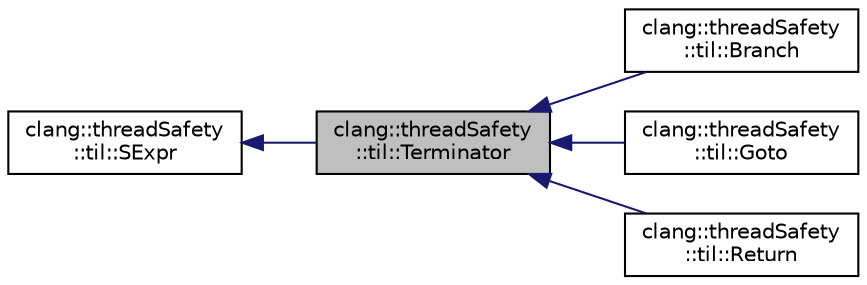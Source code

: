 digraph "clang::threadSafety::til::Terminator"
{
 // LATEX_PDF_SIZE
  bgcolor="transparent";
  edge [fontname="Helvetica",fontsize="10",labelfontname="Helvetica",labelfontsize="10"];
  node [fontname="Helvetica",fontsize="10",shape=record];
  rankdir="LR";
  Node1 [label="clang::threadSafety\l::til::Terminator",height=0.2,width=0.4,color="black", fillcolor="grey75", style="filled", fontcolor="black",tooltip="Base class for basic block terminators: Branch, Goto, and Return."];
  Node2 -> Node1 [dir="back",color="midnightblue",fontsize="10",style="solid",fontname="Helvetica"];
  Node2 [label="clang::threadSafety\l::til::SExpr",height=0.2,width=0.4,color="black",URL="$classclang_1_1threadSafety_1_1til_1_1SExpr.html",tooltip="Base class for AST nodes in the typed intermediate language."];
  Node1 -> Node3 [dir="back",color="midnightblue",fontsize="10",style="solid",fontname="Helvetica"];
  Node3 [label="clang::threadSafety\l::til::Branch",height=0.2,width=0.4,color="black",URL="$classclang_1_1threadSafety_1_1til_1_1Branch.html",tooltip="A conditional branch to two other blocks."];
  Node1 -> Node4 [dir="back",color="midnightblue",fontsize="10",style="solid",fontname="Helvetica"];
  Node4 [label="clang::threadSafety\l::til::Goto",height=0.2,width=0.4,color="black",URL="$classclang_1_1threadSafety_1_1til_1_1Goto.html",tooltip="Jump to another basic block."];
  Node1 -> Node5 [dir="back",color="midnightblue",fontsize="10",style="solid",fontname="Helvetica"];
  Node5 [label="clang::threadSafety\l::til::Return",height=0.2,width=0.4,color="black",URL="$classclang_1_1threadSafety_1_1til_1_1Return.html",tooltip="Return from the enclosing function, passing the return value to the caller."];
}
